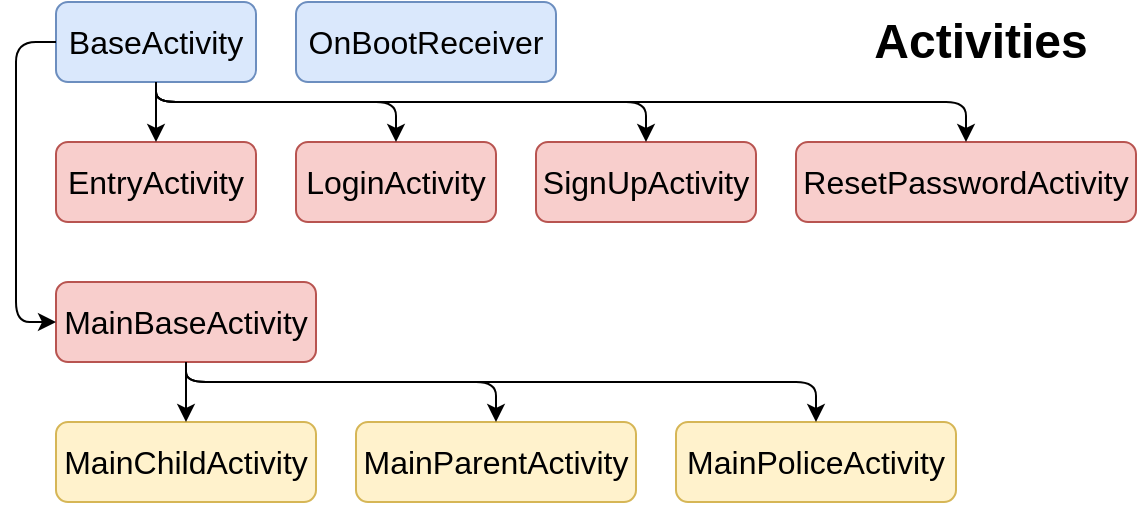 <mxfile version="10.6.0" type="google"><diagram id="3nDLlvc7u-a8YmZc5rAM" name="Page-1"><mxGraphModel dx="733" dy="614" grid="1" gridSize="10" guides="1" tooltips="1" connect="1" arrows="1" fold="1" page="1" pageScale="1" pageWidth="827" pageHeight="1169" math="0" shadow="0"><root><mxCell id="0"/><mxCell id="1" parent="0"/><mxCell id="x0SeVyqeAbkl4ys49jWD-1" value="&lt;font style=&quot;font-size: 16px&quot;&gt;BaseActivity&lt;/font&gt;" style="rounded=1;whiteSpace=wrap;html=1;fillColor=#dae8fc;strokeColor=#6c8ebf;" parent="1" vertex="1"><mxGeometry x="40" y="70" width="100" height="40" as="geometry"/></mxCell><mxCell id="x0SeVyqeAbkl4ys49jWD-2" value="&lt;font style=&quot;font-size: 16px&quot;&gt;EntryActivity&lt;/font&gt;" style="rounded=1;whiteSpace=wrap;html=1;fillColor=#f8cecc;strokeColor=#b85450;" parent="1" vertex="1"><mxGeometry x="40" y="140" width="100" height="40" as="geometry"/></mxCell><mxCell id="x0SeVyqeAbkl4ys49jWD-3" value="&lt;font style=&quot;font-size: 16px&quot;&gt;SignUpActivity&lt;/font&gt;" style="rounded=1;whiteSpace=wrap;html=1;fillColor=#f8cecc;strokeColor=#b85450;" parent="1" vertex="1"><mxGeometry x="280" y="140" width="110" height="40" as="geometry"/></mxCell><mxCell id="x0SeVyqeAbkl4ys49jWD-4" value="&lt;font style=&quot;font-size: 16px&quot;&gt;LoginActivity&lt;/font&gt;" style="rounded=1;whiteSpace=wrap;html=1;fillColor=#f8cecc;strokeColor=#b85450;" parent="1" vertex="1"><mxGeometry x="160" y="140" width="100" height="40" as="geometry"/></mxCell><mxCell id="x0SeVyqeAbkl4ys49jWD-5" value="&lt;font style=&quot;font-size: 16px&quot;&gt;ResetPasswordActivity&lt;/font&gt;" style="rounded=1;whiteSpace=wrap;html=1;fillColor=#f8cecc;strokeColor=#b85450;" parent="1" vertex="1"><mxGeometry x="410" y="140" width="170" height="40" as="geometry"/></mxCell><mxCell id="x0SeVyqeAbkl4ys49jWD-6" value="&lt;font style=&quot;font-size: 16px&quot;&gt;MainBaseActivity&lt;/font&gt;" style="rounded=1;whiteSpace=wrap;html=1;fillColor=#f8cecc;strokeColor=#b85450;" parent="1" vertex="1"><mxGeometry x="40" y="210" width="130" height="40" as="geometry"/></mxCell><mxCell id="x0SeVyqeAbkl4ys49jWD-7" value="&lt;font style=&quot;font-size: 16px&quot;&gt;OnBootReceiver&lt;/font&gt;" style="rounded=1;whiteSpace=wrap;html=1;fillColor=#dae8fc;strokeColor=#6c8ebf;" parent="1" vertex="1"><mxGeometry x="160" y="70" width="130" height="40" as="geometry"/></mxCell><mxCell id="x0SeVyqeAbkl4ys49jWD-8" value="&lt;font style=&quot;font-size: 16px&quot;&gt;MainChildActivity&lt;/font&gt;" style="rounded=1;whiteSpace=wrap;html=1;fillColor=#fff2cc;strokeColor=#d6b656;" parent="1" vertex="1"><mxGeometry x="40" y="280" width="130" height="40" as="geometry"/></mxCell><mxCell id="x0SeVyqeAbkl4ys49jWD-9" value="&lt;font style=&quot;font-size: 16px&quot;&gt;MainParentActivity&lt;/font&gt;" style="rounded=1;whiteSpace=wrap;html=1;fillColor=#fff2cc;strokeColor=#d6b656;" parent="1" vertex="1"><mxGeometry x="190" y="280" width="140" height="40" as="geometry"/></mxCell><mxCell id="x0SeVyqeAbkl4ys49jWD-10" value="&lt;font style=&quot;font-size: 16px&quot;&gt;MainPoliceActivity&lt;/font&gt;" style="rounded=1;whiteSpace=wrap;html=1;fillColor=#fff2cc;strokeColor=#d6b656;" parent="1" vertex="1"><mxGeometry x="350" y="280" width="140" height="40" as="geometry"/></mxCell><mxCell id="x0SeVyqeAbkl4ys49jWD-11" value="" style="endArrow=classic;html=1;exitX=0.5;exitY=1;exitDx=0;exitDy=0;entryX=0.5;entryY=0;entryDx=0;entryDy=0;" parent="1" source="x0SeVyqeAbkl4ys49jWD-1" target="x0SeVyqeAbkl4ys49jWD-2" edge="1"><mxGeometry width="50" height="50" relative="1" as="geometry"><mxPoint x="40" y="390" as="sourcePoint"/><mxPoint x="65" y="140" as="targetPoint"/><Array as="points"/></mxGeometry></mxCell><mxCell id="x0SeVyqeAbkl4ys49jWD-12" value="" style="endArrow=classic;html=1;exitX=0.5;exitY=1;exitDx=0;exitDy=0;entryX=0.5;entryY=0;entryDx=0;entryDy=0;" parent="1" source="x0SeVyqeAbkl4ys49jWD-1" target="x0SeVyqeAbkl4ys49jWD-4" edge="1"><mxGeometry width="50" height="50" relative="1" as="geometry"><mxPoint x="75" y="120" as="sourcePoint"/><mxPoint x="75" y="150" as="targetPoint"/><Array as="points"><mxPoint x="90" y="120"/><mxPoint x="150" y="120"/><mxPoint x="210" y="120"/></Array></mxGeometry></mxCell><mxCell id="x0SeVyqeAbkl4ys49jWD-15" value="" style="endArrow=classic;html=1;exitX=0.5;exitY=1;exitDx=0;exitDy=0;entryX=0.5;entryY=0;entryDx=0;entryDy=0;" parent="1" target="x0SeVyqeAbkl4ys49jWD-3" edge="1"><mxGeometry width="50" height="50" relative="1" as="geometry"><mxPoint x="90" y="110" as="sourcePoint"/><mxPoint x="210" y="140" as="targetPoint"/><Array as="points"><mxPoint x="90" y="120"/><mxPoint x="150" y="120"/><mxPoint x="210" y="120"/><mxPoint x="335" y="120"/></Array></mxGeometry></mxCell><mxCell id="x0SeVyqeAbkl4ys49jWD-16" value="" style="endArrow=classic;html=1;exitX=0.5;exitY=1;exitDx=0;exitDy=0;entryX=0.5;entryY=0;entryDx=0;entryDy=0;" parent="1" target="x0SeVyqeAbkl4ys49jWD-5" edge="1"><mxGeometry width="50" height="50" relative="1" as="geometry"><mxPoint x="90" y="110" as="sourcePoint"/><mxPoint x="335" y="140" as="targetPoint"/><Array as="points"><mxPoint x="90" y="120"/><mxPoint x="150" y="120"/><mxPoint x="210" y="120"/><mxPoint x="260" y="120"/><mxPoint x="335" y="120"/><mxPoint x="495" y="120"/></Array></mxGeometry></mxCell><mxCell id="x0SeVyqeAbkl4ys49jWD-18" value="" style="endArrow=classic;html=1;exitX=0;exitY=0.5;exitDx=0;exitDy=0;entryX=0;entryY=0.5;entryDx=0;entryDy=0;" parent="1" source="x0SeVyqeAbkl4ys49jWD-1" target="x0SeVyqeAbkl4ys49jWD-6" edge="1"><mxGeometry width="50" height="50" relative="1" as="geometry"><mxPoint x="30" y="470" as="sourcePoint"/><mxPoint x="80" y="420" as="targetPoint"/><Array as="points"><mxPoint x="20" y="90"/><mxPoint x="20" y="160"/><mxPoint x="20" y="230"/></Array></mxGeometry></mxCell><mxCell id="x0SeVyqeAbkl4ys49jWD-20" value="" style="endArrow=classic;html=1;exitX=0.5;exitY=1;exitDx=0;exitDy=0;entryX=0.5;entryY=0;entryDx=0;entryDy=0;" parent="1" source="x0SeVyqeAbkl4ys49jWD-6" target="x0SeVyqeAbkl4ys49jWD-9" edge="1"><mxGeometry width="50" height="50" relative="1" as="geometry"><mxPoint x="115" y="260" as="sourcePoint"/><mxPoint x="115" y="290" as="targetPoint"/><Array as="points"><mxPoint x="105" y="260"/><mxPoint x="260" y="260"/></Array></mxGeometry></mxCell><mxCell id="x0SeVyqeAbkl4ys49jWD-22" value="" style="endArrow=classic;html=1;exitX=0.5;exitY=1;exitDx=0;exitDy=0;entryX=0.5;entryY=0;entryDx=0;entryDy=0;" parent="1" target="x0SeVyqeAbkl4ys49jWD-10" edge="1"><mxGeometry width="50" height="50" relative="1" as="geometry"><mxPoint x="105" y="250" as="sourcePoint"/><mxPoint x="260" y="280" as="targetPoint"/><Array as="points"><mxPoint x="105" y="260"/><mxPoint x="270" y="260"/><mxPoint x="420" y="260"/></Array></mxGeometry></mxCell><mxCell id="x0SeVyqeAbkl4ys49jWD-24" value="" style="endArrow=classic;html=1;exitX=0.5;exitY=1;exitDx=0;exitDy=0;entryX=0.5;entryY=0;entryDx=0;entryDy=0;" parent="1" source="x0SeVyqeAbkl4ys49jWD-6" target="x0SeVyqeAbkl4ys49jWD-8" edge="1"><mxGeometry width="50" height="50" relative="1" as="geometry"><mxPoint x="80" y="250" as="sourcePoint"/><mxPoint x="50" y="340" as="targetPoint"/></mxGeometry></mxCell><mxCell id="I5KwKM4f-_qfvElqAox3-1" value="&lt;b&gt;&lt;font style=&quot;font-size: 24px&quot;&gt;Activities&lt;/font&gt;&lt;/b&gt;" style="text;html=1;strokeColor=none;fillColor=none;align=center;verticalAlign=middle;whiteSpace=wrap;rounded=0;" vertex="1" parent="1"><mxGeometry x="425" y="75" width="155" height="30" as="geometry"/></mxCell></root></mxGraphModel></diagram></mxfile>
